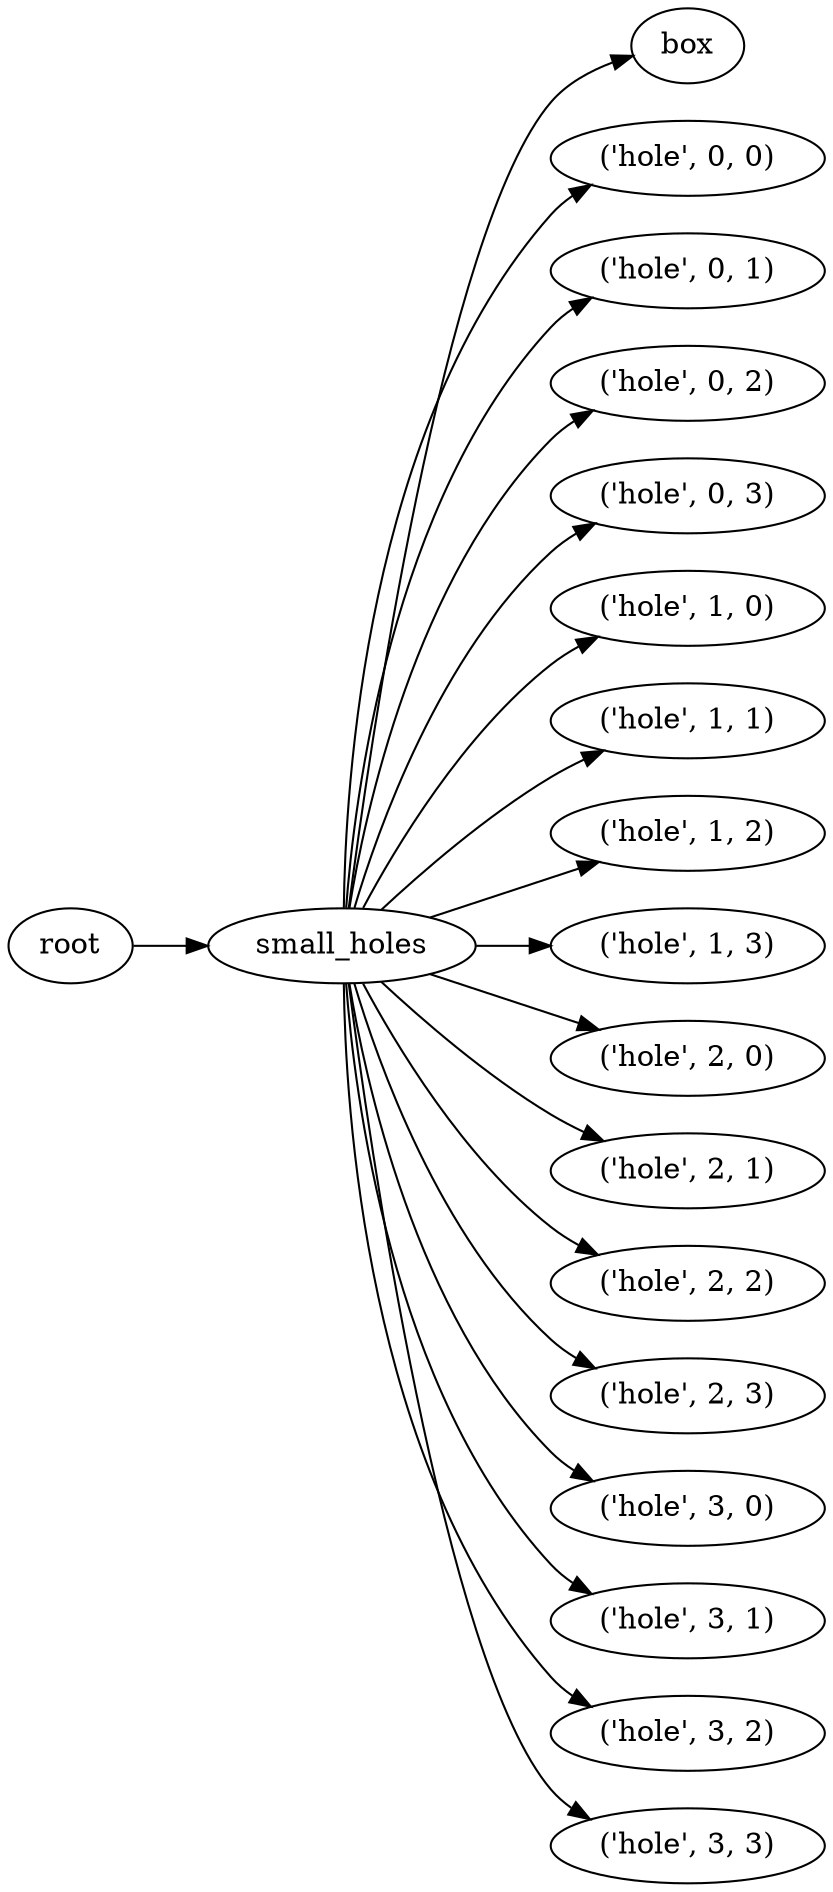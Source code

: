 digraph small_holes {
	graph [rankdir=LR]
	root_205 [label=root href="javascript:s=&quot;\(\)\nNone&quot;; console.log(s); alert(s);"]
	small_holes_206 [label=small_holes href="javascript:s=&quot;\(&#x27;small_holes&#x27;,\)\nSimpleGridBox&quot;; console.log(s); alert(s);" tooltip=SimpleGridBox]
	box_207 [label=box href="javascript:s=&quot;\(&#x27;small_holes&#x27;,\ &#x27;box&#x27;\)\nBox&quot;; console.log(s); alert(s);" tooltip=Box]
	hole_208 [label="\('hole',\ 0,\ 0\)" href="javascript:s=&quot;\(&#x27;small_holes&#x27;,\ \(&#x27;hole&#x27;,\ 0,\ 0\)\)\nBox&quot;; console.log(s); alert(s);" tooltip=Box]
	hole_209 [label="\('hole',\ 0,\ 1\)" href="javascript:s=&quot;\(&#x27;small_holes&#x27;,\ \(&#x27;hole&#x27;,\ 0,\ 1\)\)\nBox&quot;; console.log(s); alert(s);" tooltip=Box]
	hole_210 [label="\('hole',\ 0,\ 2\)" href="javascript:s=&quot;\(&#x27;small_holes&#x27;,\ \(&#x27;hole&#x27;,\ 0,\ 2\)\)\nBox&quot;; console.log(s); alert(s);" tooltip=Box]
	hole_211 [label="\('hole',\ 0,\ 3\)" href="javascript:s=&quot;\(&#x27;small_holes&#x27;,\ \(&#x27;hole&#x27;,\ 0,\ 3\)\)\nBox&quot;; console.log(s); alert(s);" tooltip=Box]
	hole_212 [label="\('hole',\ 1,\ 0\)" href="javascript:s=&quot;\(&#x27;small_holes&#x27;,\ \(&#x27;hole&#x27;,\ 1,\ 0\)\)\nBox&quot;; console.log(s); alert(s);" tooltip=Box]
	hole_213 [label="\('hole',\ 1,\ 1\)" href="javascript:s=&quot;\(&#x27;small_holes&#x27;,\ \(&#x27;hole&#x27;,\ 1,\ 1\)\)\nBox&quot;; console.log(s); alert(s);" tooltip=Box]
	hole_214 [label="\('hole',\ 1,\ 2\)" href="javascript:s=&quot;\(&#x27;small_holes&#x27;,\ \(&#x27;hole&#x27;,\ 1,\ 2\)\)\nBox&quot;; console.log(s); alert(s);" tooltip=Box]
	hole_215 [label="\('hole',\ 1,\ 3\)" href="javascript:s=&quot;\(&#x27;small_holes&#x27;,\ \(&#x27;hole&#x27;,\ 1,\ 3\)\)\nBox&quot;; console.log(s); alert(s);" tooltip=Box]
	hole_216 [label="\('hole',\ 2,\ 0\)" href="javascript:s=&quot;\(&#x27;small_holes&#x27;,\ \(&#x27;hole&#x27;,\ 2,\ 0\)\)\nBox&quot;; console.log(s); alert(s);" tooltip=Box]
	hole_217 [label="\('hole',\ 2,\ 1\)" href="javascript:s=&quot;\(&#x27;small_holes&#x27;,\ \(&#x27;hole&#x27;,\ 2,\ 1\)\)\nBox&quot;; console.log(s); alert(s);" tooltip=Box]
	hole_218 [label="\('hole',\ 2,\ 2\)" href="javascript:s=&quot;\(&#x27;small_holes&#x27;,\ \(&#x27;hole&#x27;,\ 2,\ 2\)\)\nBox&quot;; console.log(s); alert(s);" tooltip=Box]
	hole_219 [label="\('hole',\ 2,\ 3\)" href="javascript:s=&quot;\(&#x27;small_holes&#x27;,\ \(&#x27;hole&#x27;,\ 2,\ 3\)\)\nBox&quot;; console.log(s); alert(s);" tooltip=Box]
	hole_220 [label="\('hole',\ 3,\ 0\)" href="javascript:s=&quot;\(&#x27;small_holes&#x27;,\ \(&#x27;hole&#x27;,\ 3,\ 0\)\)\nBox&quot;; console.log(s); alert(s);" tooltip=Box]
	hole_221 [label="\('hole',\ 3,\ 1\)" href="javascript:s=&quot;\(&#x27;small_holes&#x27;,\ \(&#x27;hole&#x27;,\ 3,\ 1\)\)\nBox&quot;; console.log(s); alert(s);" tooltip=Box]
	hole_222 [label="\('hole',\ 3,\ 2\)" href="javascript:s=&quot;\(&#x27;small_holes&#x27;,\ \(&#x27;hole&#x27;,\ 3,\ 2\)\)\nBox&quot;; console.log(s); alert(s);" tooltip=Box]
	hole_223 [label="\('hole',\ 3,\ 3\)" href="javascript:s=&quot;\(&#x27;small_holes&#x27;,\ \(&#x27;hole&#x27;,\ 3,\ 3\)\)\nBox&quot;; console.log(s); alert(s);" tooltip=Box]
	root_205 -> small_holes_206
	small_holes_206 -> box_207
	small_holes_206 -> hole_208
	small_holes_206 -> hole_209
	small_holes_206 -> hole_210
	small_holes_206 -> hole_211
	small_holes_206 -> hole_212
	small_holes_206 -> hole_213
	small_holes_206 -> hole_214
	small_holes_206 -> hole_215
	small_holes_206 -> hole_216
	small_holes_206 -> hole_217
	small_holes_206 -> hole_218
	small_holes_206 -> hole_219
	small_holes_206 -> hole_220
	small_holes_206 -> hole_221
	small_holes_206 -> hole_222
	small_holes_206 -> hole_223
}
